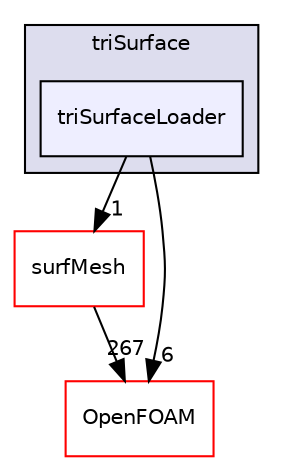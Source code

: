 digraph "src/meshTools/triSurface/triSurfaceLoader" {
  bgcolor=transparent;
  compound=true
  node [ fontsize="10", fontname="Helvetica"];
  edge [ labelfontsize="10", labelfontname="Helvetica"];
  subgraph clusterdir_2c4b96702ead4056d900947b6784ec65 {
    graph [ bgcolor="#ddddee", pencolor="black", label="triSurface" fontname="Helvetica", fontsize="10", URL="dir_2c4b96702ead4056d900947b6784ec65.html"]
  dir_6200c790fff835d84f928bce7aa70101 [shape=box, label="triSurfaceLoader", style="filled", fillcolor="#eeeeff", pencolor="black", URL="dir_6200c790fff835d84f928bce7aa70101.html"];
  }
  dir_0a88fe22feb23ce5f078a04a1df67721 [shape=box label="surfMesh" color="red" URL="dir_0a88fe22feb23ce5f078a04a1df67721.html"];
  dir_c5473ff19b20e6ec4dfe5c310b3778a8 [shape=box label="OpenFOAM" color="red" URL="dir_c5473ff19b20e6ec4dfe5c310b3778a8.html"];
  dir_6200c790fff835d84f928bce7aa70101->dir_0a88fe22feb23ce5f078a04a1df67721 [headlabel="1", labeldistance=1.5 headhref="dir_002130_003623.html"];
  dir_6200c790fff835d84f928bce7aa70101->dir_c5473ff19b20e6ec4dfe5c310b3778a8 [headlabel="6", labeldistance=1.5 headhref="dir_002130_002151.html"];
  dir_0a88fe22feb23ce5f078a04a1df67721->dir_c5473ff19b20e6ec4dfe5c310b3778a8 [headlabel="267", labeldistance=1.5 headhref="dir_003623_002151.html"];
}
